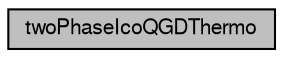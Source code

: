 digraph G
{
  bgcolor="transparent";
  edge [fontname="FreeSans",fontsize="10",labelfontname="FreeSans",labelfontsize="10"];
  node [fontname="FreeSans",fontsize="10",shape=record];
  Node1 [label="twoPhaseIcoQGDThermo",height=0.2,width=0.4,color="black", fillcolor="grey75", style="filled" fontcolor="black"];
}
